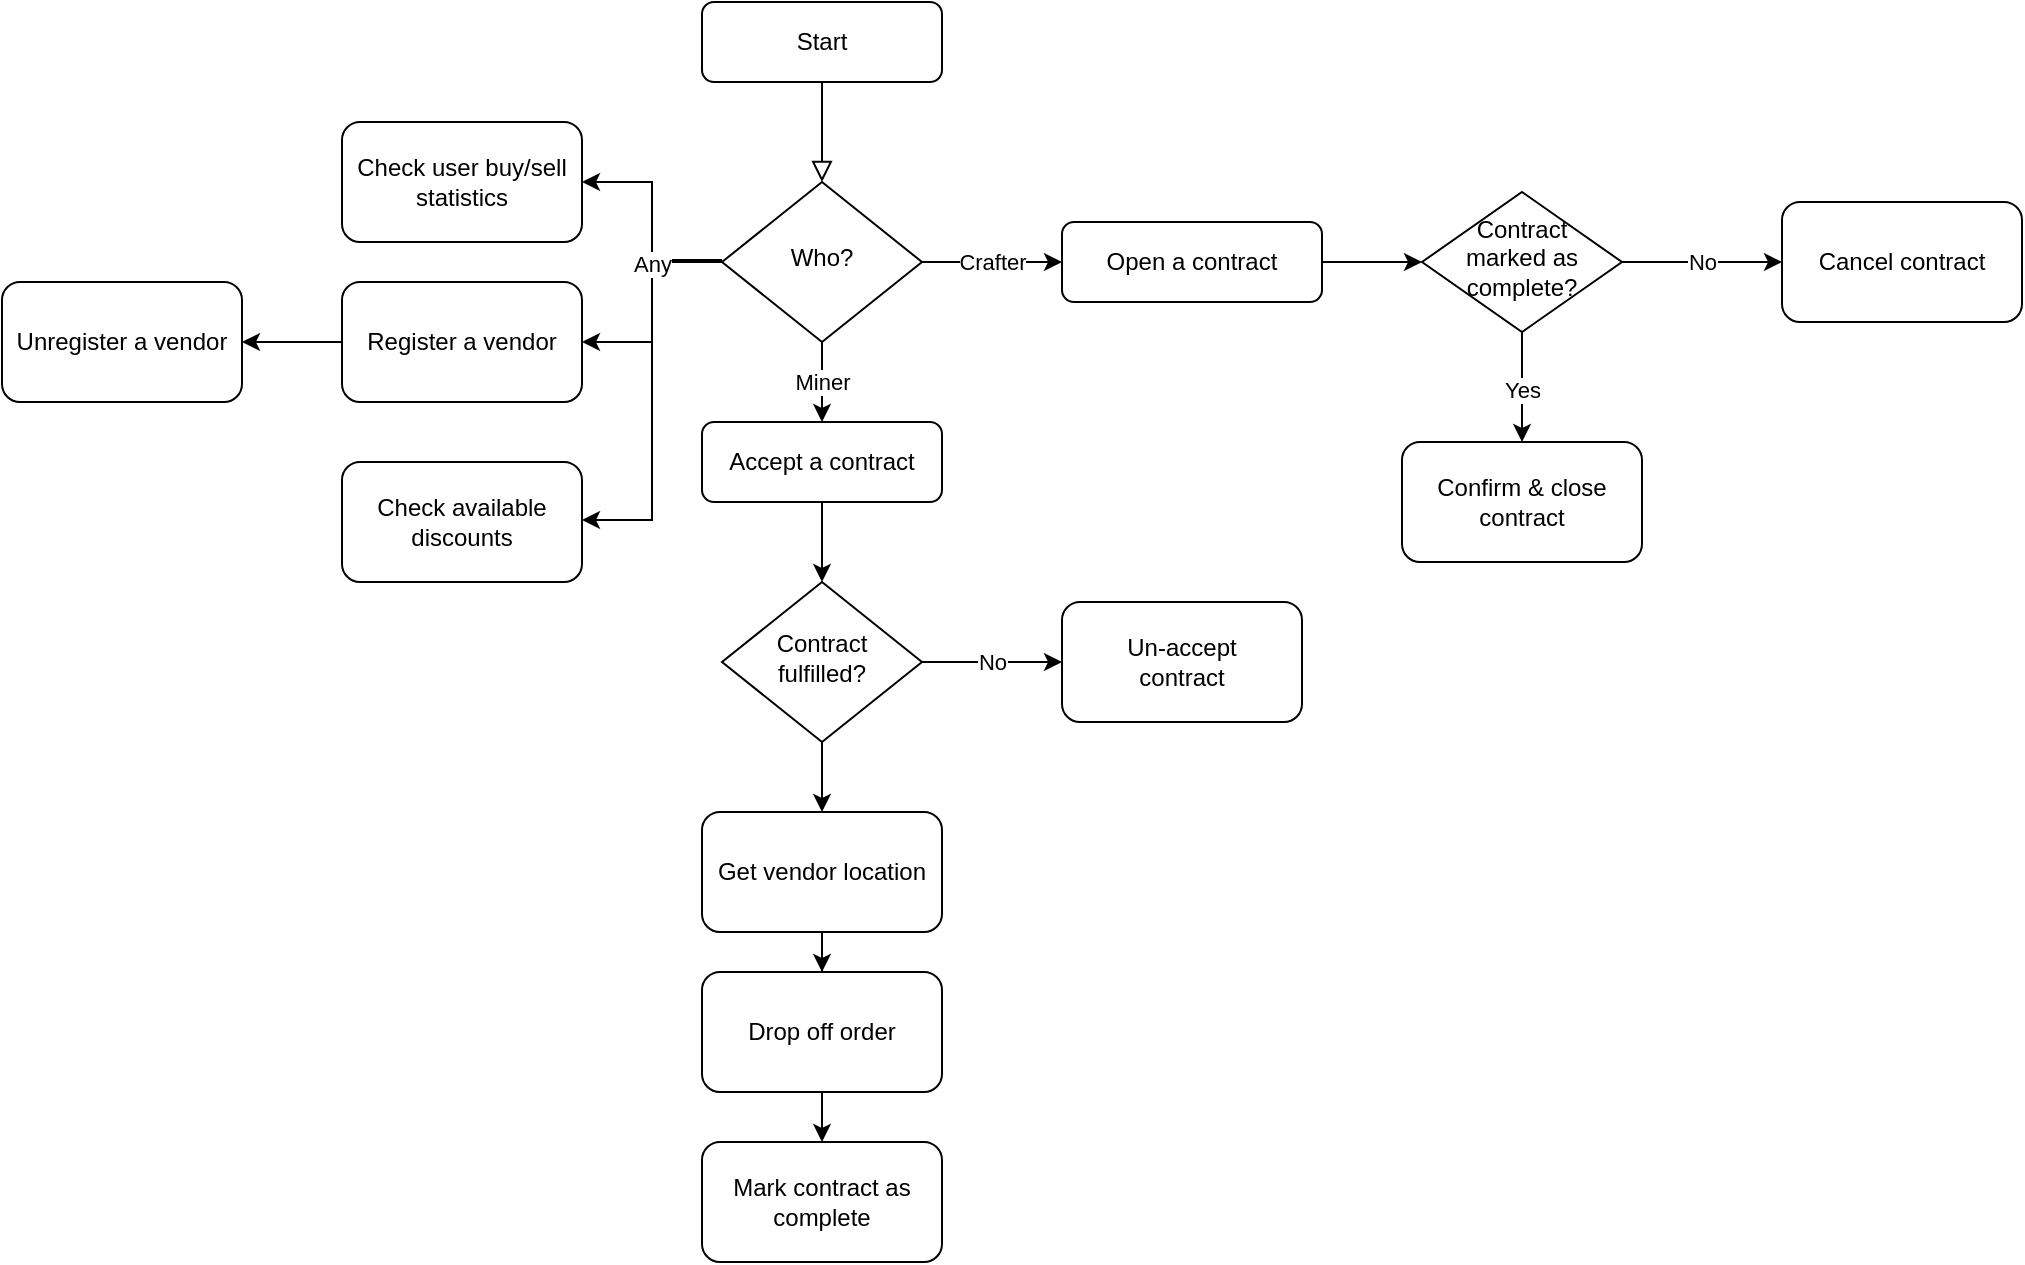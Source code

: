 <mxfile version="20.5.0" type="device"><diagram id="C5RBs43oDa-KdzZeNtuy" name="Page-1"><mxGraphModel dx="1209" dy="634" grid="1" gridSize="10" guides="1" tooltips="1" connect="1" arrows="1" fold="1" page="1" pageScale="1" pageWidth="1400" pageHeight="850" math="0" shadow="0"><root><mxCell id="WIyWlLk6GJQsqaUBKTNV-0"/><mxCell id="WIyWlLk6GJQsqaUBKTNV-1" parent="WIyWlLk6GJQsqaUBKTNV-0"/><mxCell id="WIyWlLk6GJQsqaUBKTNV-2" value="" style="rounded=0;html=1;jettySize=auto;orthogonalLoop=1;fontSize=11;endArrow=block;endFill=0;endSize=8;strokeWidth=1;shadow=0;labelBackgroundColor=none;edgeStyle=orthogonalEdgeStyle;" parent="WIyWlLk6GJQsqaUBKTNV-1" source="WIyWlLk6GJQsqaUBKTNV-3" target="WIyWlLk6GJQsqaUBKTNV-6" edge="1"><mxGeometry relative="1" as="geometry"/></mxCell><mxCell id="WIyWlLk6GJQsqaUBKTNV-3" value="Start" style="rounded=1;whiteSpace=wrap;html=1;fontSize=12;glass=0;strokeWidth=1;shadow=0;" parent="WIyWlLk6GJQsqaUBKTNV-1" vertex="1"><mxGeometry x="570" y="20" width="120" height="40" as="geometry"/></mxCell><mxCell id="syRz15btvwLVuxU6l0gY-14" value="Crafter" style="edgeStyle=orthogonalEdgeStyle;rounded=0;orthogonalLoop=1;jettySize=auto;html=1;entryX=0;entryY=0.5;entryDx=0;entryDy=0;" parent="WIyWlLk6GJQsqaUBKTNV-1" source="WIyWlLk6GJQsqaUBKTNV-6" target="WIyWlLk6GJQsqaUBKTNV-7" edge="1"><mxGeometry relative="1" as="geometry"/></mxCell><mxCell id="syRz15btvwLVuxU6l0gY-15" value="Miner" style="edgeStyle=orthogonalEdgeStyle;rounded=0;orthogonalLoop=1;jettySize=auto;html=1;entryX=0.5;entryY=0;entryDx=0;entryDy=0;" parent="WIyWlLk6GJQsqaUBKTNV-1" source="WIyWlLk6GJQsqaUBKTNV-6" target="WIyWlLk6GJQsqaUBKTNV-12" edge="1"><mxGeometry relative="1" as="geometry"/></mxCell><mxCell id="syRz15btvwLVuxU6l0gY-18" style="edgeStyle=orthogonalEdgeStyle;rounded=0;orthogonalLoop=1;jettySize=auto;html=1;" parent="WIyWlLk6GJQsqaUBKTNV-1" source="WIyWlLk6GJQsqaUBKTNV-6" edge="1"><mxGeometry relative="1" as="geometry"><mxPoint x="510" y="110" as="targetPoint"/><Array as="points"><mxPoint x="545" y="150"/><mxPoint x="545" y="110"/><mxPoint x="510" y="110"/></Array></mxGeometry></mxCell><mxCell id="syRz15btvwLVuxU6l0gY-19" value="&lt;br&gt;" style="edgeStyle=orthogonalEdgeStyle;rounded=0;orthogonalLoop=1;jettySize=auto;html=1;labelPosition=center;verticalLabelPosition=middle;align=center;verticalAlign=middle;" parent="WIyWlLk6GJQsqaUBKTNV-1" source="WIyWlLk6GJQsqaUBKTNV-6" edge="1"><mxGeometry x="-0.635" relative="1" as="geometry"><mxPoint x="510" y="190" as="targetPoint"/><Array as="points"><mxPoint x="545" y="150"/><mxPoint x="545" y="190"/></Array><mxPoint as="offset"/></mxGeometry></mxCell><mxCell id="WIyWlLk6GJQsqaUBKTNV-6" value="Who?" style="rhombus;whiteSpace=wrap;html=1;shadow=0;fontFamily=Helvetica;fontSize=12;align=center;strokeWidth=1;spacing=6;spacingTop=-4;" parent="WIyWlLk6GJQsqaUBKTNV-1" vertex="1"><mxGeometry x="580" y="110" width="100" height="80" as="geometry"/></mxCell><mxCell id="syRz15btvwLVuxU6l0gY-9" style="edgeStyle=orthogonalEdgeStyle;rounded=0;orthogonalLoop=1;jettySize=auto;html=1;entryX=0;entryY=0.5;entryDx=0;entryDy=0;" parent="WIyWlLk6GJQsqaUBKTNV-1" source="WIyWlLk6GJQsqaUBKTNV-7" target="syRz15btvwLVuxU6l0gY-8" edge="1"><mxGeometry relative="1" as="geometry"/></mxCell><mxCell id="WIyWlLk6GJQsqaUBKTNV-7" value="Open a contract" style="rounded=1;whiteSpace=wrap;html=1;fontSize=12;glass=0;strokeWidth=1;shadow=0;" parent="WIyWlLk6GJQsqaUBKTNV-1" vertex="1"><mxGeometry x="750" y="130" width="130" height="40" as="geometry"/></mxCell><mxCell id="syRz15btvwLVuxU6l0gY-3" style="edgeStyle=orthogonalEdgeStyle;rounded=0;orthogonalLoop=1;jettySize=auto;html=1;exitX=0.5;exitY=1;exitDx=0;exitDy=0;entryX=0.5;entryY=0;entryDx=0;entryDy=0;" parent="WIyWlLk6GJQsqaUBKTNV-1" source="WIyWlLk6GJQsqaUBKTNV-12" target="syRz15btvwLVuxU6l0gY-2" edge="1"><mxGeometry relative="1" as="geometry"/></mxCell><mxCell id="WIyWlLk6GJQsqaUBKTNV-12" value="Accept a contract" style="rounded=1;whiteSpace=wrap;html=1;fontSize=12;glass=0;strokeWidth=1;shadow=0;" parent="WIyWlLk6GJQsqaUBKTNV-1" vertex="1"><mxGeometry x="570" y="230" width="120" height="40" as="geometry"/></mxCell><mxCell id="syRz15btvwLVuxU6l0gY-5" value="No" style="edgeStyle=orthogonalEdgeStyle;rounded=0;orthogonalLoop=1;jettySize=auto;html=1;entryX=0;entryY=0.5;entryDx=0;entryDy=0;" parent="WIyWlLk6GJQsqaUBKTNV-1" source="syRz15btvwLVuxU6l0gY-2" target="syRz15btvwLVuxU6l0gY-4" edge="1"><mxGeometry relative="1" as="geometry"/></mxCell><mxCell id="syRz15btvwLVuxU6l0gY-31" style="edgeStyle=orthogonalEdgeStyle;rounded=0;orthogonalLoop=1;jettySize=auto;html=1;entryX=0.5;entryY=0;entryDx=0;entryDy=0;" parent="WIyWlLk6GJQsqaUBKTNV-1" source="syRz15btvwLVuxU6l0gY-2" target="syRz15btvwLVuxU6l0gY-28" edge="1"><mxGeometry relative="1" as="geometry"/></mxCell><mxCell id="syRz15btvwLVuxU6l0gY-2" value="Contract&lt;br&gt;fulfilled?" style="rhombus;whiteSpace=wrap;html=1;shadow=0;fontFamily=Helvetica;fontSize=12;align=center;strokeWidth=1;spacing=6;spacingTop=-4;" parent="WIyWlLk6GJQsqaUBKTNV-1" vertex="1"><mxGeometry x="580" y="310" width="100" height="80" as="geometry"/></mxCell><mxCell id="syRz15btvwLVuxU6l0gY-4" value="Un-accept&lt;br&gt;contract" style="rounded=1;whiteSpace=wrap;html=1;" parent="WIyWlLk6GJQsqaUBKTNV-1" vertex="1"><mxGeometry x="750" y="320" width="120" height="60" as="geometry"/></mxCell><mxCell id="syRz15btvwLVuxU6l0gY-6" value="Mark contract as complete" style="rounded=1;whiteSpace=wrap;html=1;" parent="WIyWlLk6GJQsqaUBKTNV-1" vertex="1"><mxGeometry x="570" y="590" width="120" height="60" as="geometry"/></mxCell><mxCell id="syRz15btvwLVuxU6l0gY-10" value="No" style="edgeStyle=orthogonalEdgeStyle;rounded=0;orthogonalLoop=1;jettySize=auto;html=1;" parent="WIyWlLk6GJQsqaUBKTNV-1" source="syRz15btvwLVuxU6l0gY-8" target="syRz15btvwLVuxU6l0gY-11" edge="1"><mxGeometry relative="1" as="geometry"><mxPoint x="1240" y="150" as="targetPoint"/></mxGeometry></mxCell><mxCell id="syRz15btvwLVuxU6l0gY-13" value="Yes" style="edgeStyle=orthogonalEdgeStyle;rounded=0;orthogonalLoop=1;jettySize=auto;html=1;entryX=0.5;entryY=0;entryDx=0;entryDy=0;" parent="WIyWlLk6GJQsqaUBKTNV-1" source="syRz15btvwLVuxU6l0gY-8" target="syRz15btvwLVuxU6l0gY-12" edge="1"><mxGeometry x="0.059" relative="1" as="geometry"><mxPoint as="offset"/></mxGeometry></mxCell><mxCell id="syRz15btvwLVuxU6l0gY-8" value="Contract&lt;br&gt;marked as&lt;br&gt;complete?" style="rhombus;whiteSpace=wrap;html=1;shadow=0;fontFamily=Helvetica;fontSize=12;align=center;strokeWidth=1;spacing=6;spacingTop=-4;" parent="WIyWlLk6GJQsqaUBKTNV-1" vertex="1"><mxGeometry x="930" y="115" width="100" height="70" as="geometry"/></mxCell><mxCell id="syRz15btvwLVuxU6l0gY-11" value="Cancel contract" style="rounded=1;whiteSpace=wrap;html=1;" parent="WIyWlLk6GJQsqaUBKTNV-1" vertex="1"><mxGeometry x="1110" y="120" width="120" height="60" as="geometry"/></mxCell><mxCell id="syRz15btvwLVuxU6l0gY-12" value="Confirm &amp;amp; close&lt;br&gt;contract" style="rounded=1;whiteSpace=wrap;html=1;" parent="WIyWlLk6GJQsqaUBKTNV-1" vertex="1"><mxGeometry x="920" y="240" width="120" height="60" as="geometry"/></mxCell><mxCell id="syRz15btvwLVuxU6l0gY-21" value="Check user buy/sell statistics" style="rounded=1;whiteSpace=wrap;html=1;" parent="WIyWlLk6GJQsqaUBKTNV-1" vertex="1"><mxGeometry x="390" y="80" width="120" height="60" as="geometry"/></mxCell><mxCell id="syRz15btvwLVuxU6l0gY-23" style="edgeStyle=orthogonalEdgeStyle;rounded=0;orthogonalLoop=1;jettySize=auto;html=1;" parent="WIyWlLk6GJQsqaUBKTNV-1" source="syRz15btvwLVuxU6l0gY-22" target="syRz15btvwLVuxU6l0gY-24" edge="1"><mxGeometry relative="1" as="geometry"><mxPoint x="340" y="190" as="targetPoint"/></mxGeometry></mxCell><mxCell id="syRz15btvwLVuxU6l0gY-22" value="Register a vendor" style="rounded=1;whiteSpace=wrap;html=1;" parent="WIyWlLk6GJQsqaUBKTNV-1" vertex="1"><mxGeometry x="390" y="160" width="120" height="60" as="geometry"/></mxCell><mxCell id="syRz15btvwLVuxU6l0gY-24" value="Unregister a vendor" style="rounded=1;whiteSpace=wrap;html=1;" parent="WIyWlLk6GJQsqaUBKTNV-1" vertex="1"><mxGeometry x="220" y="160" width="120" height="60" as="geometry"/></mxCell><mxCell id="syRz15btvwLVuxU6l0gY-29" style="edgeStyle=orthogonalEdgeStyle;rounded=0;orthogonalLoop=1;jettySize=auto;html=1;" parent="WIyWlLk6GJQsqaUBKTNV-1" source="syRz15btvwLVuxU6l0gY-28" target="syRz15btvwLVuxU6l0gY-30" edge="1"><mxGeometry relative="1" as="geometry"><mxPoint x="630" y="535" as="targetPoint"/></mxGeometry></mxCell><mxCell id="syRz15btvwLVuxU6l0gY-28" value="Get vendor location" style="rounded=1;whiteSpace=wrap;html=1;" parent="WIyWlLk6GJQsqaUBKTNV-1" vertex="1"><mxGeometry x="570" y="425" width="120" height="60" as="geometry"/></mxCell><mxCell id="syRz15btvwLVuxU6l0gY-32" style="edgeStyle=orthogonalEdgeStyle;rounded=0;orthogonalLoop=1;jettySize=auto;html=1;entryX=0.5;entryY=0;entryDx=0;entryDy=0;" parent="WIyWlLk6GJQsqaUBKTNV-1" source="syRz15btvwLVuxU6l0gY-30" target="syRz15btvwLVuxU6l0gY-6" edge="1"><mxGeometry relative="1" as="geometry"/></mxCell><mxCell id="syRz15btvwLVuxU6l0gY-30" value="Drop off order" style="rounded=1;whiteSpace=wrap;html=1;" parent="WIyWlLk6GJQsqaUBKTNV-1" vertex="1"><mxGeometry x="570" y="505" width="120" height="60" as="geometry"/></mxCell><mxCell id="sKAW1855UWvBAAq9dQdb-0" value="Check available discounts" style="rounded=1;whiteSpace=wrap;html=1;" vertex="1" parent="WIyWlLk6GJQsqaUBKTNV-1"><mxGeometry x="390" y="250" width="120" height="60" as="geometry"/></mxCell><mxCell id="sKAW1855UWvBAAq9dQdb-2" value="Any" style="edgeStyle=orthogonalEdgeStyle;rounded=0;orthogonalLoop=1;jettySize=auto;html=1;labelPosition=center;verticalLabelPosition=middle;align=center;verticalAlign=middle;" edge="1" parent="WIyWlLk6GJQsqaUBKTNV-1"><mxGeometry x="-0.635" relative="1" as="geometry"><mxPoint x="510" y="279" as="targetPoint"/><Array as="points"><mxPoint x="545" y="149"/><mxPoint x="545" y="279"/><mxPoint x="510" y="279"/></Array><mxPoint as="offset"/><mxPoint x="580" y="149" as="sourcePoint"/></mxGeometry></mxCell></root></mxGraphModel></diagram></mxfile>